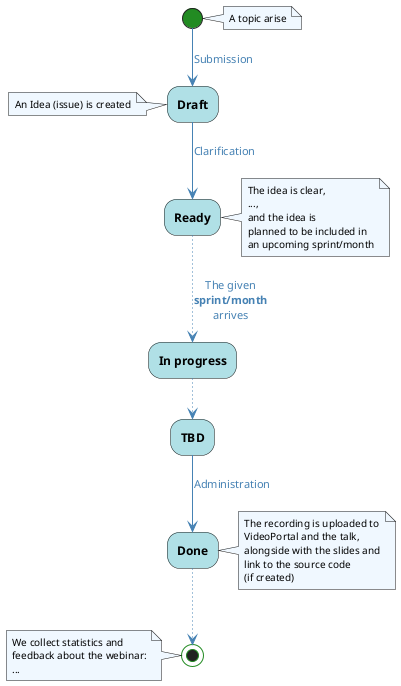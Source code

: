 @startuml TBD Format Process

skinparam defaultFontName Ubuntu Light
skinparam backgroundColor transparent

skinparam activity {
    BackgroundColor PowderBlue
    StartColor ForestGreen
    EndColor ForestGreen
    FontStyle bold
}

skinparam arrow {
    Color SteelBlue
    FontColor SteelBlue
}

skinparam note {
    BackgroundColor AliceBlue
    FontSize 10
}

note right
    A topic arise
end note
(*) -->[Submission] Draft
note left
    An Idea (issue) is created
end note
-->[Clarification] Ready
note right
    The idea is clear,
    ...,
    and the idea is
    planned to be included in
    an upcoming sprint/month
end note
..>[The given\n**sprint/month**\narrives] In progress
..>TBD
-->[Administration] Done
note right
    The recording is uploaded to
    VideoPortal and the talk,
    alongside with the slides and
    link to the source code
    (if created)
end note
..> (*)
note left
    We collect statistics and
    feedback about the webinar:
    ...
end note

@enduml